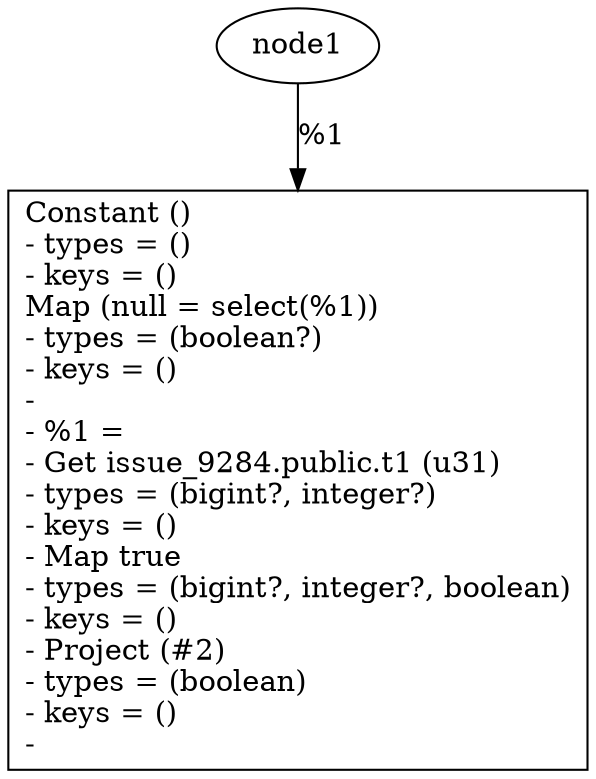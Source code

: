 digraph G {
    node0 [shape = record, label="Constant ()\l- types = ()\l- keys = ()\lMap (null = select(%1))\l- types = (boolean?)\l- keys = ()\l-\l- %1 =\l- Get issue_9284.public.t1 (u31)\l- types = (bigint?, integer?)\l- keys = ()\l- Map true\l- types = (bigint?, integer?, boolean)\l- keys = ()\l- Project (#2)\l- types = (boolean)\l- keys = ()\l-\l"]
    node1 -> node0 [label = "%1\l"]
}
